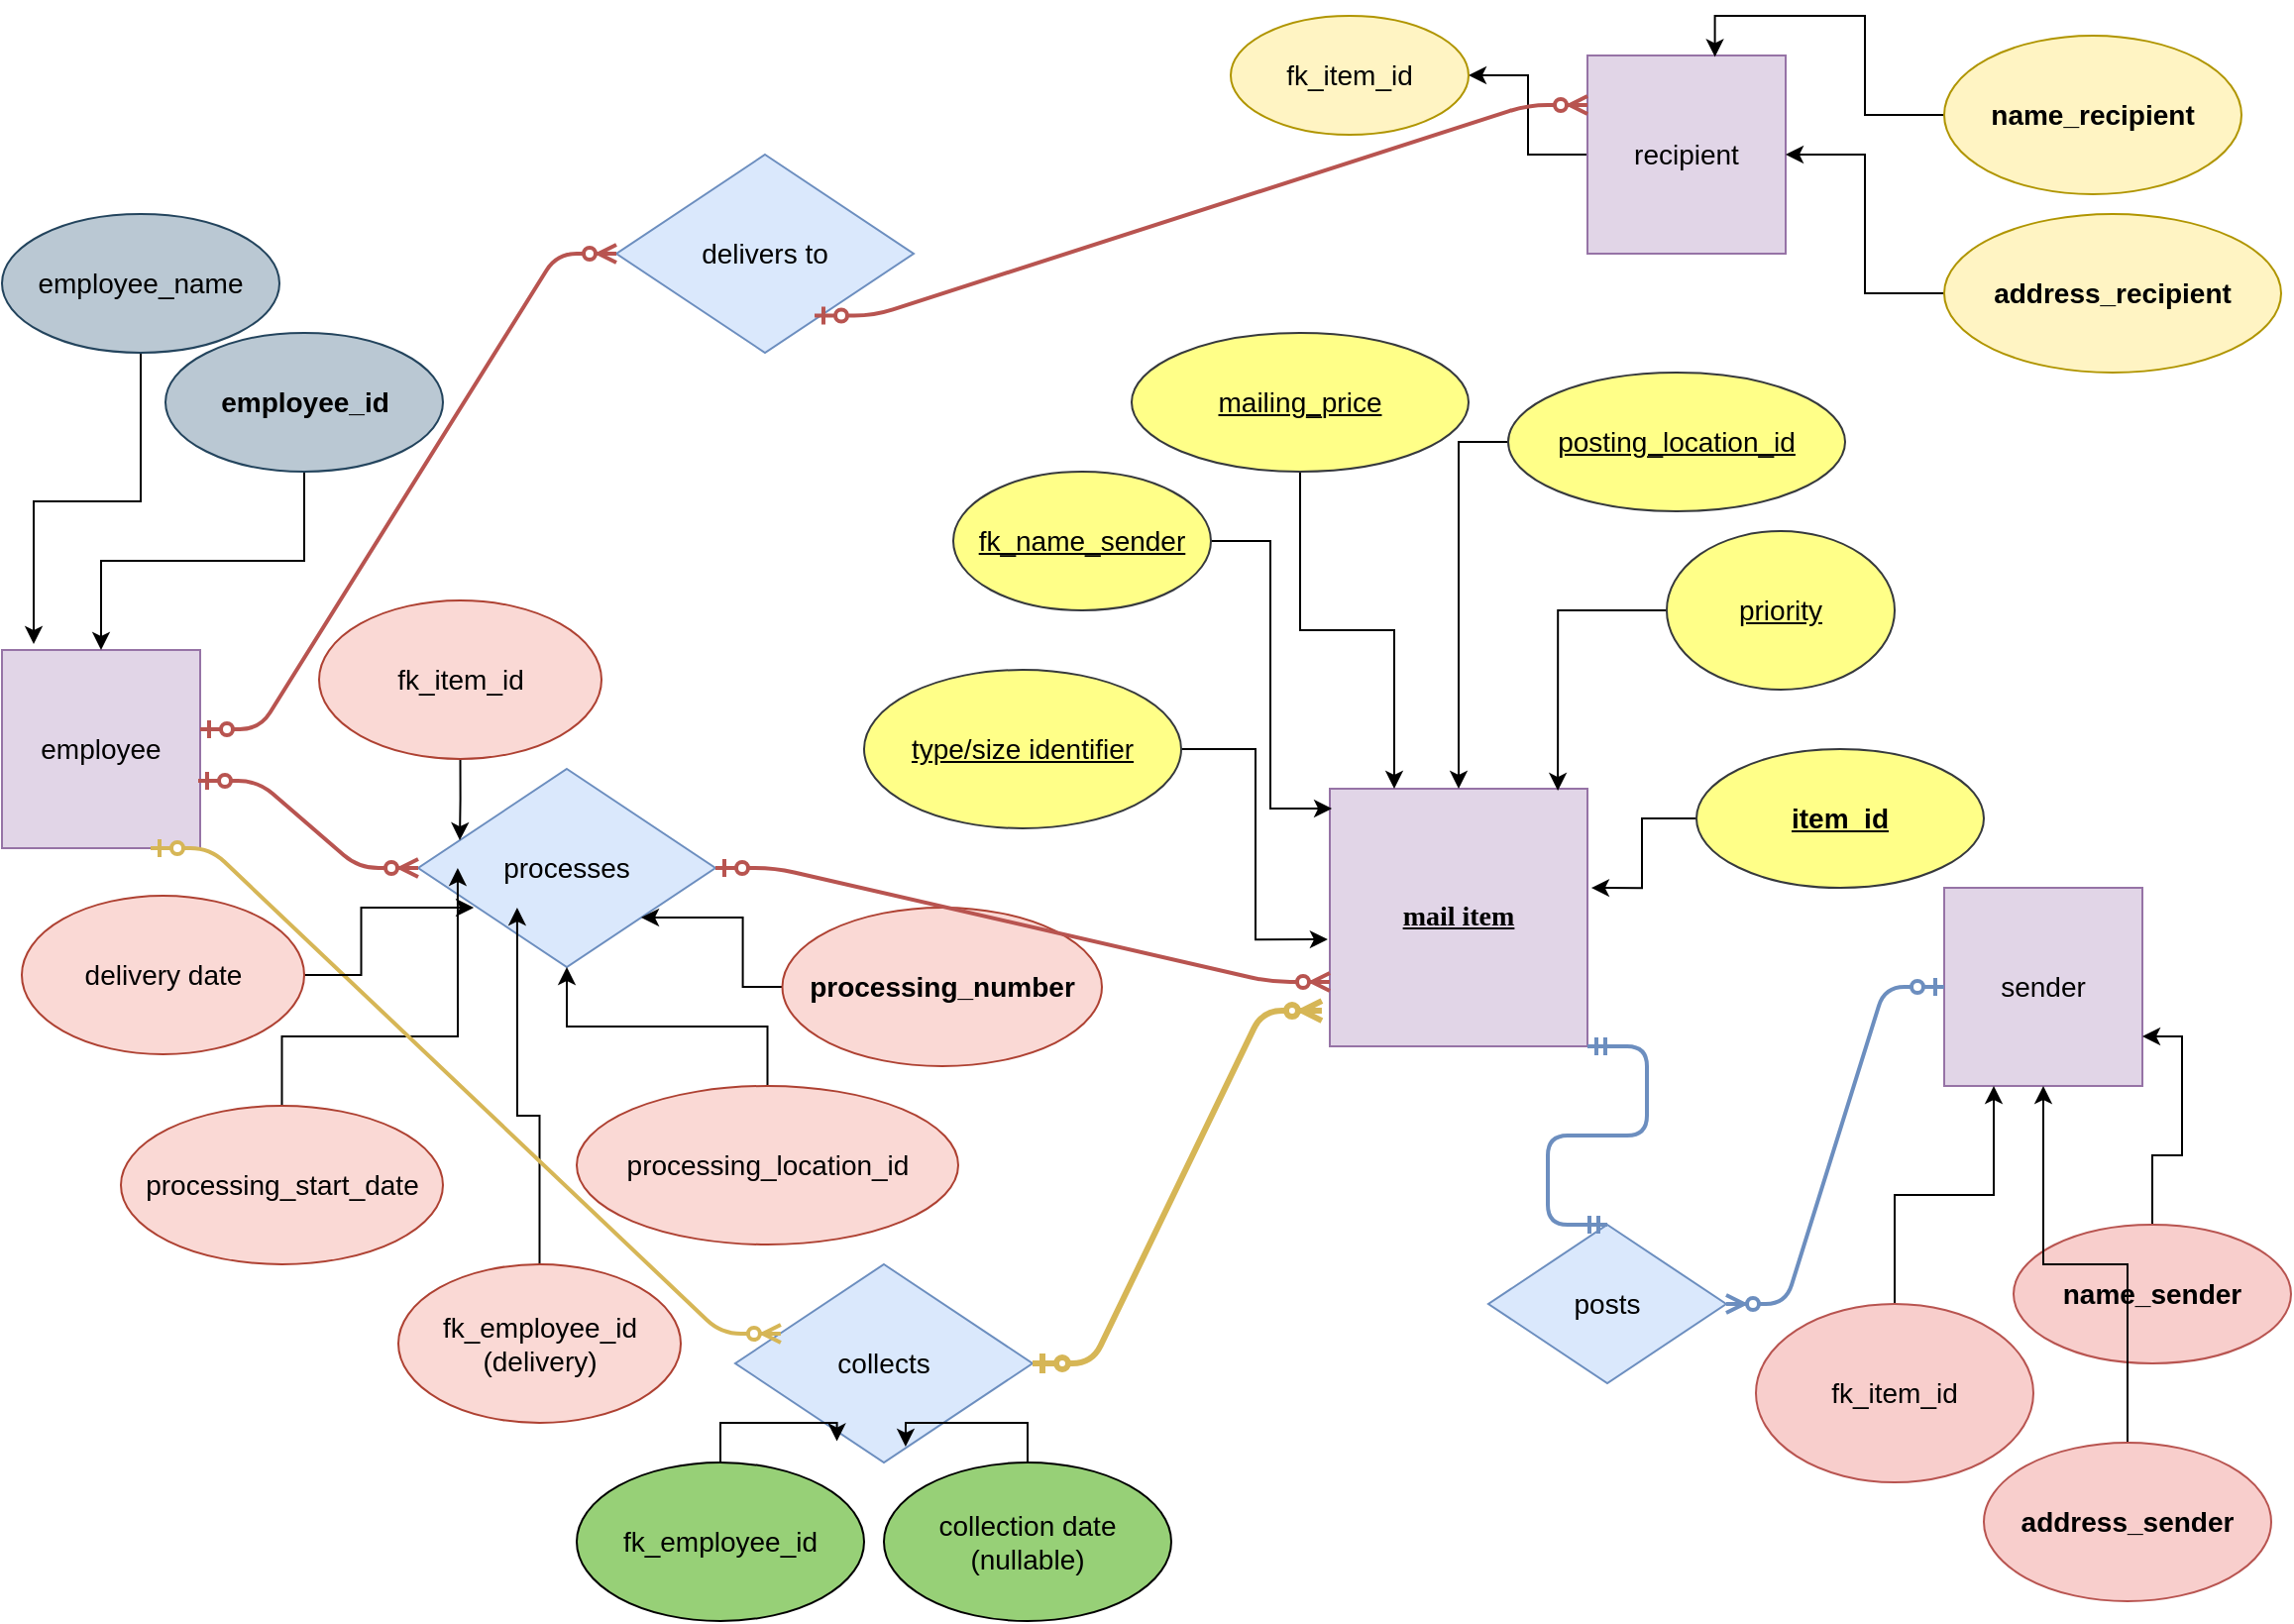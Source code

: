 <mxfile version="13.6.3" type="device"><diagram id="zDZmXAtzCNWLokW1jeRb" name="Page-1"><mxGraphModel dx="538" dy="470" grid="1" gridSize="10" guides="1" tooltips="1" connect="1" arrows="1" fold="1" page="1" pageScale="1" pageWidth="1169" pageHeight="827" math="0" shadow="0"><root><mxCell id="0"/><mxCell id="1" parent="0"/><mxCell id="Khkg1KRHEg8F2Jqv0YAL-1" value="mail item" style="whiteSpace=wrap;html=1;aspect=fixed;fontSize=14;fillColor=#e1d5e7;strokeColor=#9673a6;fontFamily=Comic Sans MS;fontStyle=5" parent="1" vertex="1"><mxGeometry x="680" y="400" width="130" height="130" as="geometry"/></mxCell><mxCell id="Khkg1KRHEg8F2Jqv0YAL-3" value="employee" style="whiteSpace=wrap;html=1;aspect=fixed;fontSize=14;fillColor=#e1d5e7;strokeColor=#9673a6;" parent="1" vertex="1"><mxGeometry x="10" y="330" width="100" height="100" as="geometry"/></mxCell><mxCell id="Khkg1KRHEg8F2Jqv0YAL-4" value="sender" style="whiteSpace=wrap;html=1;aspect=fixed;fontSize=14;fillColor=#e1d5e7;strokeColor=#9673a6;" parent="1" vertex="1"><mxGeometry x="990" y="450" width="100" height="100" as="geometry"/></mxCell><mxCell id="3I3SnTYjh2j3niJiKVN7-4" style="edgeStyle=orthogonalEdgeStyle;rounded=0;orthogonalLoop=1;jettySize=auto;html=1;" parent="1" source="Khkg1KRHEg8F2Jqv0YAL-5" target="3I3SnTYjh2j3niJiKVN7-3" edge="1"><mxGeometry relative="1" as="geometry"/></mxCell><mxCell id="Khkg1KRHEg8F2Jqv0YAL-5" value="recipient" style="whiteSpace=wrap;html=1;aspect=fixed;fontSize=14;fillColor=#e1d5e7;strokeColor=#9673a6;" parent="1" vertex="1"><mxGeometry x="810" y="30" width="100" height="100" as="geometry"/></mxCell><mxCell id="Khkg1KRHEg8F2Jqv0YAL-49" style="edgeStyle=orthogonalEdgeStyle;rounded=0;orthogonalLoop=1;jettySize=auto;html=1;fontSize=14;" parent="1" source="Khkg1KRHEg8F2Jqv0YAL-12" target="Khkg1KRHEg8F2Jqv0YAL-5" edge="1"><mxGeometry relative="1" as="geometry"/></mxCell><mxCell id="Khkg1KRHEg8F2Jqv0YAL-12" value="address_recipient" style="ellipse;whiteSpace=wrap;html=1;fontSize=14;strokeColor=#B09500;fillColor=#FFF4C3;fontStyle=1" parent="1" vertex="1"><mxGeometry x="990" y="110" width="170" height="80" as="geometry"/></mxCell><mxCell id="Khkg1KRHEg8F2Jqv0YAL-48" style="edgeStyle=orthogonalEdgeStyle;rounded=0;orthogonalLoop=1;jettySize=auto;html=1;entryX=0.643;entryY=0.007;entryDx=0;entryDy=0;entryPerimeter=0;fontSize=14;" parent="1" source="Khkg1KRHEg8F2Jqv0YAL-13" target="Khkg1KRHEg8F2Jqv0YAL-5" edge="1"><mxGeometry relative="1" as="geometry"/></mxCell><mxCell id="Khkg1KRHEg8F2Jqv0YAL-13" value="name_recipient" style="ellipse;whiteSpace=wrap;html=1;fontSize=14;strokeColor=#B09500;fillColor=#FFF4C3;fontStyle=1" parent="1" vertex="1"><mxGeometry x="990" y="20" width="150" height="80" as="geometry"/></mxCell><mxCell id="Khkg1KRHEg8F2Jqv0YAL-17" value="posts" style="rhombus;whiteSpace=wrap;html=1;fontSize=14;fillColor=#dae8fc;strokeColor=#6c8ebf;" parent="1" vertex="1"><mxGeometry x="760" y="620" width="120" height="80" as="geometry"/></mxCell><mxCell id="Khkg1KRHEg8F2Jqv0YAL-19" value="processes" style="rhombus;whiteSpace=wrap;html=1;fontSize=14;fillColor=#dae8fc;strokeColor=#6c8ebf;" parent="1" vertex="1"><mxGeometry x="220" y="390" width="150" height="100" as="geometry"/></mxCell><mxCell id="Khkg1KRHEg8F2Jqv0YAL-26" value="" style="edgeStyle=entityRelationEdgeStyle;fontSize=12;html=1;endArrow=ERmandOne;startArrow=ERmandOne;entryX=1;entryY=1;entryDx=0;entryDy=0;exitX=0.5;exitY=0;exitDx=0;exitDy=0;fillColor=#dae8fc;strokeColor=#6c8ebf;strokeWidth=2;" parent="1" source="Khkg1KRHEg8F2Jqv0YAL-17" target="Khkg1KRHEg8F2Jqv0YAL-1" edge="1"><mxGeometry width="100" height="100" relative="1" as="geometry"><mxPoint x="730" y="555" as="sourcePoint"/><mxPoint x="830" y="540" as="targetPoint"/></mxGeometry></mxCell><mxCell id="Khkg1KRHEg8F2Jqv0YAL-29" value="collects" style="rhombus;whiteSpace=wrap;html=1;fontSize=14;fillColor=#dae8fc;strokeColor=#6c8ebf;" parent="1" vertex="1"><mxGeometry x="380" y="640" width="150" height="100" as="geometry"/></mxCell><mxCell id="Khkg1KRHEg8F2Jqv0YAL-44" style="edgeStyle=orthogonalEdgeStyle;rounded=0;orthogonalLoop=1;jettySize=auto;html=1;fontSize=14;entryX=1;entryY=0.75;entryDx=0;entryDy=0;" parent="1" source="Khkg1KRHEg8F2Jqv0YAL-35" target="Khkg1KRHEg8F2Jqv0YAL-4" edge="1"><mxGeometry relative="1" as="geometry"/></mxCell><mxCell id="Khkg1KRHEg8F2Jqv0YAL-35" value="name_sender" style="ellipse;whiteSpace=wrap;html=1;fontSize=14;fillColor=#f8cecc;strokeColor=#b85450;fontStyle=1" parent="1" vertex="1"><mxGeometry x="1025" y="620" width="140" height="70" as="geometry"/></mxCell><mxCell id="Khkg1KRHEg8F2Jqv0YAL-51" style="edgeStyle=orthogonalEdgeStyle;rounded=0;orthogonalLoop=1;jettySize=auto;html=1;fontSize=14;" parent="1" source="Khkg1KRHEg8F2Jqv0YAL-50" target="Khkg1KRHEg8F2Jqv0YAL-4" edge="1"><mxGeometry relative="1" as="geometry"/></mxCell><mxCell id="Khkg1KRHEg8F2Jqv0YAL-50" value="address_sender" style="ellipse;whiteSpace=wrap;html=1;fontSize=14;fillColor=#f8cecc;strokeColor=#b85450;fontStyle=1" parent="1" vertex="1"><mxGeometry x="1010" y="730" width="145" height="80" as="geometry"/></mxCell><mxCell id="Khkg1KRHEg8F2Jqv0YAL-53" style="edgeStyle=orthogonalEdgeStyle;rounded=0;orthogonalLoop=1;jettySize=auto;html=1;entryX=0.573;entryY=0.92;entryDx=0;entryDy=0;entryPerimeter=0;fontSize=14;fontColor=#000000;" parent="1" source="Khkg1KRHEg8F2Jqv0YAL-52" target="Khkg1KRHEg8F2Jqv0YAL-29" edge="1"><mxGeometry relative="1" as="geometry"/></mxCell><mxCell id="Khkg1KRHEg8F2Jqv0YAL-52" value="collection date&lt;br&gt;(nullable)" style="ellipse;whiteSpace=wrap;html=1;fontSize=14;fillColor=#97D077;" parent="1" vertex="1"><mxGeometry x="455" y="740" width="145" height="80" as="geometry"/></mxCell><mxCell id="Khkg1KRHEg8F2Jqv0YAL-55" style="edgeStyle=orthogonalEdgeStyle;rounded=0;orthogonalLoop=1;jettySize=auto;html=1;entryX=0.342;entryY=0.893;entryDx=0;entryDy=0;entryPerimeter=0;fontSize=14;fontColor=#000000;" parent="1" source="Khkg1KRHEg8F2Jqv0YAL-54" target="Khkg1KRHEg8F2Jqv0YAL-29" edge="1"><mxGeometry relative="1" as="geometry"/></mxCell><mxCell id="Khkg1KRHEg8F2Jqv0YAL-54" value="fk_employee_id" style="ellipse;whiteSpace=wrap;html=1;fontSize=14;fillColor=#97D077;" parent="1" vertex="1"><mxGeometry x="300" y="740" width="145" height="80" as="geometry"/></mxCell><mxCell id="Khkg1KRHEg8F2Jqv0YAL-62" style="edgeStyle=orthogonalEdgeStyle;rounded=0;orthogonalLoop=1;jettySize=auto;html=1;fontSize=14;fontColor=#000000;" parent="1" source="Khkg1KRHEg8F2Jqv0YAL-57" target="Khkg1KRHEg8F2Jqv0YAL-19" edge="1"><mxGeometry relative="1" as="geometry"/></mxCell><mxCell id="Khkg1KRHEg8F2Jqv0YAL-57" value="processing_location_id" style="ellipse;whiteSpace=wrap;html=1;fontSize=14;fillColor=#fad9d5;strokeColor=#ae4132;" parent="1" vertex="1"><mxGeometry x="300" y="550" width="192.5" height="80" as="geometry"/></mxCell><mxCell id="Khkg1KRHEg8F2Jqv0YAL-63" style="edgeStyle=orthogonalEdgeStyle;rounded=0;orthogonalLoop=1;jettySize=auto;html=1;entryX=1;entryY=1;entryDx=0;entryDy=0;fontSize=14;fontColor=#000000;" parent="1" source="Khkg1KRHEg8F2Jqv0YAL-59" target="Khkg1KRHEg8F2Jqv0YAL-19" edge="1"><mxGeometry relative="1" as="geometry"/></mxCell><mxCell id="Khkg1KRHEg8F2Jqv0YAL-59" value="&lt;b&gt;processing_number&lt;/b&gt;" style="ellipse;whiteSpace=wrap;html=1;fontSize=14;fillColor=#fad9d5;strokeColor=#ae4132;" parent="1" vertex="1"><mxGeometry x="403.75" y="460" width="161.25" height="80" as="geometry"/></mxCell><mxCell id="Khkg1KRHEg8F2Jqv0YAL-66" style="edgeStyle=orthogonalEdgeStyle;rounded=0;orthogonalLoop=1;jettySize=auto;html=1;entryX=0.333;entryY=0.7;entryDx=0;entryDy=0;entryPerimeter=0;fontSize=14;fontColor=#000000;" parent="1" source="Khkg1KRHEg8F2Jqv0YAL-65" target="Khkg1KRHEg8F2Jqv0YAL-19" edge="1"><mxGeometry relative="1" as="geometry"/></mxCell><mxCell id="Khkg1KRHEg8F2Jqv0YAL-65" value="fk_employee_id&lt;br&gt;(delivery)" style="ellipse;whiteSpace=wrap;html=1;fontSize=14;fillColor=#fad9d5;strokeColor=#ae4132;" parent="1" vertex="1"><mxGeometry x="210" y="640" width="142.5" height="80" as="geometry"/></mxCell><mxCell id="Khkg1KRHEg8F2Jqv0YAL-70" style="edgeStyle=orthogonalEdgeStyle;rounded=0;orthogonalLoop=1;jettySize=auto;html=1;entryX=0.133;entryY=0.5;entryDx=0;entryDy=0;entryPerimeter=0;fontSize=14;fontColor=#000000;" parent="1" source="Khkg1KRHEg8F2Jqv0YAL-67" target="Khkg1KRHEg8F2Jqv0YAL-19" edge="1"><mxGeometry relative="1" as="geometry"/></mxCell><mxCell id="Khkg1KRHEg8F2Jqv0YAL-67" value="processing_start_date" style="ellipse;whiteSpace=wrap;html=1;fontSize=14;fillColor=#fad9d5;strokeColor=#ae4132;" parent="1" vertex="1"><mxGeometry x="70" y="560" width="162.5" height="80" as="geometry"/></mxCell><mxCell id="Khkg1KRHEg8F2Jqv0YAL-72" style="edgeStyle=orthogonalEdgeStyle;rounded=0;orthogonalLoop=1;jettySize=auto;html=1;fontSize=14;fontColor=#000000;" parent="1" source="Khkg1KRHEg8F2Jqv0YAL-71" target="Khkg1KRHEg8F2Jqv0YAL-3" edge="1"><mxGeometry relative="1" as="geometry"/></mxCell><mxCell id="Khkg1KRHEg8F2Jqv0YAL-71" value="employee_id" style="ellipse;whiteSpace=wrap;html=1;fillColor=#bac8d3;fontSize=14;strokeColor=#23445d;fontStyle=1" parent="1" vertex="1"><mxGeometry x="92.5" y="170" width="140" height="70" as="geometry"/></mxCell><mxCell id="P257NYqalE_b_HKoBITY-5" style="edgeStyle=orthogonalEdgeStyle;rounded=0;orthogonalLoop=1;jettySize=auto;html=1;exitX=0;exitY=0.5;exitDx=0;exitDy=0;" edge="1" parent="1" source="Khkg1KRHEg8F2Jqv0YAL-80" target="Khkg1KRHEg8F2Jqv0YAL-1"><mxGeometry relative="1" as="geometry"/></mxCell><mxCell id="Khkg1KRHEg8F2Jqv0YAL-80" value="posting_location_id" style="ellipse;whiteSpace=wrap;html=1;fontSize=14;fillColor=#ffff88;strokeColor=#36393d;fontStyle=4" parent="1" vertex="1"><mxGeometry x="770" y="190" width="170" height="70" as="geometry"/></mxCell><mxCell id="P257NYqalE_b_HKoBITY-2" style="edgeStyle=orthogonalEdgeStyle;rounded=0;orthogonalLoop=1;jettySize=auto;html=1;entryX=1.015;entryY=0.385;entryDx=0;entryDy=0;entryPerimeter=0;" edge="1" parent="1" source="Khkg1KRHEg8F2Jqv0YAL-86" target="Khkg1KRHEg8F2Jqv0YAL-1"><mxGeometry relative="1" as="geometry"/></mxCell><mxCell id="Khkg1KRHEg8F2Jqv0YAL-86" value="item_id" style="ellipse;whiteSpace=wrap;html=1;fontSize=14;fontStyle=5;fillColor=#ffff88;strokeColor=#36393d;" parent="1" vertex="1"><mxGeometry x="865" y="380" width="145" height="70" as="geometry"/></mxCell><mxCell id="P257NYqalE_b_HKoBITY-8" style="edgeStyle=orthogonalEdgeStyle;rounded=0;orthogonalLoop=1;jettySize=auto;html=1;entryX=0.008;entryY=0.077;entryDx=0;entryDy=0;entryPerimeter=0;" edge="1" parent="1" source="Khkg1KRHEg8F2Jqv0YAL-90" target="Khkg1KRHEg8F2Jqv0YAL-1"><mxGeometry relative="1" as="geometry"><mxPoint x="650" y="410" as="targetPoint"/></mxGeometry></mxCell><mxCell id="Khkg1KRHEg8F2Jqv0YAL-90" value="fk_name_sender" style="ellipse;whiteSpace=wrap;html=1;fontSize=14;rotation=0;fillColor=#ffff88;strokeColor=#36393d;fontStyle=4" parent="1" vertex="1"><mxGeometry x="490" y="240" width="130" height="70" as="geometry"/></mxCell><mxCell id="P257NYqalE_b_HKoBITY-6" style="edgeStyle=orthogonalEdgeStyle;rounded=0;orthogonalLoop=1;jettySize=auto;html=1;entryX=0.25;entryY=0;entryDx=0;entryDy=0;" edge="1" parent="1" source="Khkg1KRHEg8F2Jqv0YAL-92" target="Khkg1KRHEg8F2Jqv0YAL-1"><mxGeometry relative="1" as="geometry"/></mxCell><mxCell id="Khkg1KRHEg8F2Jqv0YAL-92" value="mailing_price" style="ellipse;whiteSpace=wrap;html=1;fontSize=14;rotation=0;fillColor=#ffff88;strokeColor=#36393d;fontStyle=4" parent="1" vertex="1"><mxGeometry x="580" y="170" width="170" height="70" as="geometry"/></mxCell><mxCell id="P257NYqalE_b_HKoBITY-10" style="edgeStyle=orthogonalEdgeStyle;rounded=0;orthogonalLoop=1;jettySize=auto;html=1;entryX=-0.008;entryY=0.585;entryDx=0;entryDy=0;entryPerimeter=0;" edge="1" parent="1" source="Khkg1KRHEg8F2Jqv0YAL-93" target="Khkg1KRHEg8F2Jqv0YAL-1"><mxGeometry relative="1" as="geometry"/></mxCell><mxCell id="Khkg1KRHEg8F2Jqv0YAL-93" value="type/size identifier" style="ellipse;whiteSpace=wrap;html=1;fontSize=14;rotation=0;fillColor=#ffff88;strokeColor=#36393d;fontStyle=4" parent="1" vertex="1"><mxGeometry x="445" y="340" width="160" height="80" as="geometry"/></mxCell><mxCell id="P257NYqalE_b_HKoBITY-3" style="edgeStyle=orthogonalEdgeStyle;rounded=0;orthogonalLoop=1;jettySize=auto;html=1;entryX=0.885;entryY=0.008;entryDx=0;entryDy=0;entryPerimeter=0;" edge="1" parent="1" source="Khkg1KRHEg8F2Jqv0YAL-94" target="Khkg1KRHEg8F2Jqv0YAL-1"><mxGeometry relative="1" as="geometry"/></mxCell><mxCell id="Khkg1KRHEg8F2Jqv0YAL-94" value="priority" style="ellipse;whiteSpace=wrap;html=1;fontSize=14;fillColor=#ffff88;strokeColor=#36393d;fontStyle=4" parent="1" vertex="1"><mxGeometry x="850" y="270" width="115" height="80" as="geometry"/></mxCell><mxCell id="V2cGLERMeXX6Ivy6K7kO-3" value="" style="edgeStyle=entityRelationEdgeStyle;fontSize=12;html=1;endArrow=ERzeroToMany;startArrow=ERzeroToOne;fillColor=#dae8fc;strokeColor=#6c8ebf;strokeWidth=2;" parent="1" source="Khkg1KRHEg8F2Jqv0YAL-4" target="Khkg1KRHEg8F2Jqv0YAL-17" edge="1"><mxGeometry width="100" height="100" relative="1" as="geometry"><mxPoint x="900" y="660" as="sourcePoint"/><mxPoint x="895" y="517.5" as="targetPoint"/></mxGeometry></mxCell><mxCell id="V2cGLERMeXX6Ivy6K7kO-4" value="" style="edgeStyle=entityRelationEdgeStyle;fontSize=12;html=1;endArrow=ERzeroToMany;startArrow=ERzeroToOne;exitX=0.99;exitY=0.66;exitDx=0;exitDy=0;exitPerimeter=0;fillColor=#f8cecc;strokeColor=#b85450;strokeWidth=2;" parent="1" source="Khkg1KRHEg8F2Jqv0YAL-3" target="Khkg1KRHEg8F2Jqv0YAL-19" edge="1"><mxGeometry width="100" height="100" relative="1" as="geometry"><mxPoint x="140" y="400" as="sourcePoint"/><mxPoint x="232.5" y="317.5" as="targetPoint"/></mxGeometry></mxCell><mxCell id="V2cGLERMeXX6Ivy6K7kO-5" value="" style="edgeStyle=entityRelationEdgeStyle;fontSize=12;html=1;endArrow=ERzeroToMany;startArrow=ERzeroToOne;entryX=0.153;entryY=0.35;entryDx=0;entryDy=0;entryPerimeter=0;exitX=0.75;exitY=1;exitDx=0;exitDy=0;fillColor=#fff2cc;strokeColor=#d6b656;strokeWidth=2;" parent="1" source="Khkg1KRHEg8F2Jqv0YAL-3" target="Khkg1KRHEg8F2Jqv0YAL-29" edge="1"><mxGeometry width="100" height="100" relative="1" as="geometry"><mxPoint x="50" y="540" as="sourcePoint"/><mxPoint x="102.5" y="467.5" as="targetPoint"/></mxGeometry></mxCell><mxCell id="V2cGLERMeXX6Ivy6K7kO-9" value="" style="edgeStyle=entityRelationEdgeStyle;fontSize=12;html=1;endArrow=ERzeroToMany;startArrow=ERzeroToOne;entryX=-0.031;entryY=0.862;entryDx=0;entryDy=0;entryPerimeter=0;fillColor=#fff2cc;strokeColor=#d6b656;strokeWidth=3;" parent="1" source="Khkg1KRHEg8F2Jqv0YAL-29" target="Khkg1KRHEg8F2Jqv0YAL-1" edge="1"><mxGeometry width="100" height="100" relative="1" as="geometry"><mxPoint x="560" y="620" as="sourcePoint"/><mxPoint x="757" y="491" as="targetPoint"/></mxGeometry></mxCell><mxCell id="V2cGLERMeXX6Ivy6K7kO-10" value="" style="edgeStyle=entityRelationEdgeStyle;fontSize=12;html=1;endArrow=ERzeroToMany;startArrow=ERzeroToOne;entryX=0;entryY=0.75;entryDx=0;entryDy=0;exitX=1;exitY=0.5;exitDx=0;exitDy=0;fillColor=#f8cecc;strokeColor=#b85450;strokeWidth=2;" parent="1" source="Khkg1KRHEg8F2Jqv0YAL-19" target="Khkg1KRHEg8F2Jqv0YAL-1" edge="1"><mxGeometry width="100" height="100" relative="1" as="geometry"><mxPoint x="420" y="450" as="sourcePoint"/><mxPoint x="617" y="321" as="targetPoint"/></mxGeometry></mxCell><mxCell id="KUuZbAuU9UQLZzRK62d3-2" style="edgeStyle=orthogonalEdgeStyle;rounded=0;orthogonalLoop=1;jettySize=auto;html=1;entryX=0.187;entryY=0.7;entryDx=0;entryDy=0;entryPerimeter=0;" parent="1" source="KUuZbAuU9UQLZzRK62d3-1" target="Khkg1KRHEg8F2Jqv0YAL-19" edge="1"><mxGeometry relative="1" as="geometry"/></mxCell><mxCell id="KUuZbAuU9UQLZzRK62d3-1" value="delivery date" style="ellipse;whiteSpace=wrap;html=1;fontSize=14;fillColor=#fad9d5;strokeColor=#ae4132;" parent="1" vertex="1"><mxGeometry x="20" y="454" width="142.5" height="80" as="geometry"/></mxCell><mxCell id="KUuZbAuU9UQLZzRK62d3-3" value="delivers to" style="rhombus;whiteSpace=wrap;html=1;fontSize=14;fillColor=#dae8fc;strokeColor=#6c8ebf;" parent="1" vertex="1"><mxGeometry x="320" y="80" width="150" height="100" as="geometry"/></mxCell><mxCell id="KUuZbAuU9UQLZzRK62d3-4" value="" style="edgeStyle=entityRelationEdgeStyle;fontSize=12;html=1;endArrow=ERzeroToMany;startArrow=ERzeroToOne;exitX=1;exitY=0.4;exitDx=0;exitDy=0;fillColor=#f8cecc;strokeColor=#b85450;strokeWidth=2;exitPerimeter=0;" parent="1" target="KUuZbAuU9UQLZzRK62d3-3" edge="1" source="Khkg1KRHEg8F2Jqv0YAL-3"><mxGeometry width="100" height="100" relative="1" as="geometry"><mxPoint x="110" y="351.25" as="sourcePoint"/><mxPoint x="420" y="408.75" as="targetPoint"/></mxGeometry></mxCell><mxCell id="KUuZbAuU9UQLZzRK62d3-6" value="" style="edgeStyle=entityRelationEdgeStyle;fontSize=12;html=1;endArrow=ERzeroToMany;startArrow=ERzeroToOne;exitX=1;exitY=0.5;exitDx=0;exitDy=0;fillColor=#f8cecc;strokeColor=#b85450;strokeWidth=2;entryX=0;entryY=0.25;entryDx=0;entryDy=0;" parent="1" target="Khkg1KRHEg8F2Jqv0YAL-5" edge="1"><mxGeometry width="100" height="100" relative="1" as="geometry"><mxPoint x="420" y="161.25" as="sourcePoint"/><mxPoint x="600" y="80" as="targetPoint"/></mxGeometry></mxCell><mxCell id="LIDunhQHP9X0LDzFzsHr-2" style="edgeStyle=orthogonalEdgeStyle;rounded=0;orthogonalLoop=1;jettySize=auto;html=1;exitX=0.5;exitY=1;exitDx=0;exitDy=0;entryX=0.14;entryY=0.36;entryDx=0;entryDy=0;entryPerimeter=0;" parent="1" source="LIDunhQHP9X0LDzFzsHr-1" target="Khkg1KRHEg8F2Jqv0YAL-19" edge="1"><mxGeometry relative="1" as="geometry"/></mxCell><mxCell id="LIDunhQHP9X0LDzFzsHr-1" value="fk_item_id" style="ellipse;whiteSpace=wrap;html=1;fontSize=14;fillColor=#fad9d5;strokeColor=#ae4132;" parent="1" vertex="1"><mxGeometry x="170" y="305" width="142.5" height="80" as="geometry"/></mxCell><mxCell id="3I3SnTYjh2j3niJiKVN7-2" style="edgeStyle=orthogonalEdgeStyle;rounded=0;orthogonalLoop=1;jettySize=auto;html=1;entryX=0.25;entryY=1;entryDx=0;entryDy=0;" parent="1" source="3I3SnTYjh2j3niJiKVN7-1" target="Khkg1KRHEg8F2Jqv0YAL-4" edge="1"><mxGeometry relative="1" as="geometry"/></mxCell><mxCell id="3I3SnTYjh2j3niJiKVN7-1" value="&lt;span style=&quot;font-weight: normal&quot;&gt;fk_item_id&lt;/span&gt;" style="ellipse;whiteSpace=wrap;html=1;fontSize=14;fillColor=#f8cecc;strokeColor=#b85450;fontStyle=1" parent="1" vertex="1"><mxGeometry x="895" y="660" width="140" height="90" as="geometry"/></mxCell><mxCell id="3I3SnTYjh2j3niJiKVN7-3" value="&lt;span style=&quot;font-weight: normal&quot;&gt;fk_item_id&lt;/span&gt;" style="ellipse;whiteSpace=wrap;html=1;fontSize=14;strokeColor=#B09500;fillColor=#FFF4C3;fontStyle=1" parent="1" vertex="1"><mxGeometry x="630" y="10" width="120" height="60" as="geometry"/></mxCell><mxCell id="P257NYqalE_b_HKoBITY-12" style="edgeStyle=orthogonalEdgeStyle;rounded=0;orthogonalLoop=1;jettySize=auto;html=1;entryX=0.16;entryY=-0.03;entryDx=0;entryDy=0;entryPerimeter=0;" edge="1" parent="1" source="P257NYqalE_b_HKoBITY-11" target="Khkg1KRHEg8F2Jqv0YAL-3"><mxGeometry relative="1" as="geometry"/></mxCell><mxCell id="P257NYqalE_b_HKoBITY-11" value="employee_name" style="ellipse;whiteSpace=wrap;html=1;fillColor=#bac8d3;fontSize=14;strokeColor=#23445d;fontStyle=0" vertex="1" parent="1"><mxGeometry x="10" y="110" width="140" height="70" as="geometry"/></mxCell></root></mxGraphModel></diagram></mxfile>
